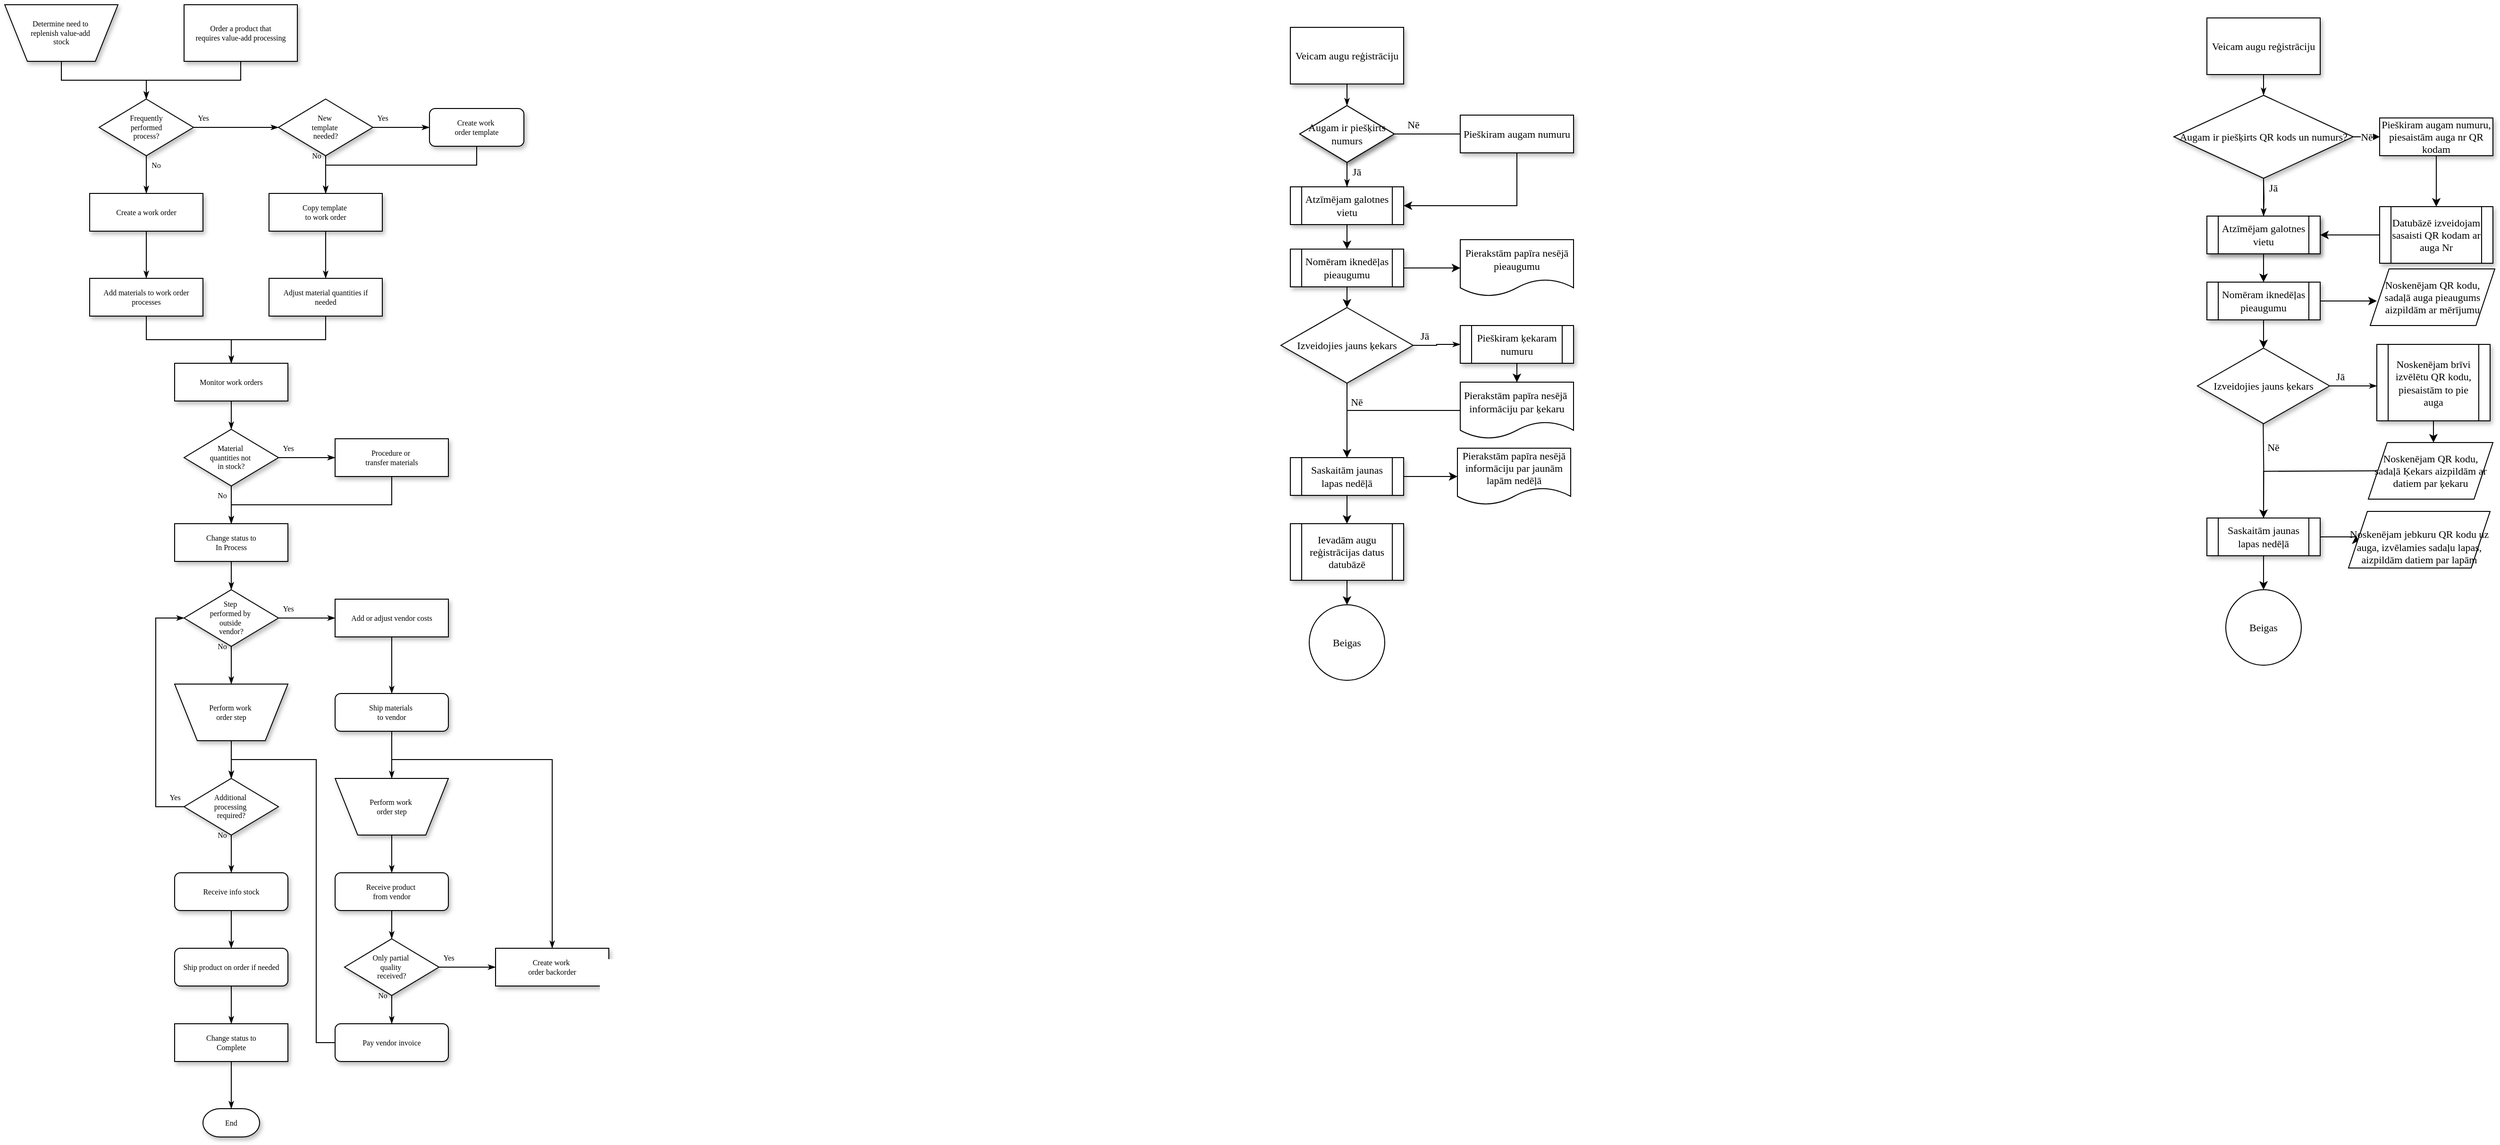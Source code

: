 <mxfile version="18.1.2" type="github">
  <diagram name="Page-1" id="edf60f1a-56cd-e834-aa8a-f176f3a09ee4">
    <mxGraphModel dx="1422" dy="774" grid="0" gridSize="10" guides="1" tooltips="1" connect="1" arrows="1" fold="1" page="1" pageScale="1" pageWidth="1100" pageHeight="850" background="none" math="0" shadow="0">
      <root>
        <mxCell id="0" />
        <mxCell id="1" parent="0" />
        <mxCell id="60e70716793133e9-31" style="edgeStyle=orthogonalEdgeStyle;rounded=0;html=1;labelBackgroundColor=none;startSize=5;endArrow=classicThin;endFill=1;endSize=5;jettySize=auto;orthogonalLoop=1;strokeWidth=1;fontFamily=Verdana;fontSize=8" parent="1" source="60e70716793133e9-2" target="60e70716793133e9-5" edge="1">
          <mxGeometry relative="1" as="geometry" />
        </mxCell>
        <mxCell id="60e70716793133e9-2" value="Determine need to&amp;nbsp;&lt;div&gt;replenish value-add&amp;nbsp;&lt;/div&gt;&lt;div&gt;stock&lt;/div&gt;" style="shape=trapezoid;whiteSpace=wrap;html=1;rounded=0;shadow=1;labelBackgroundColor=none;strokeWidth=1;fontFamily=Verdana;fontSize=8;align=center;flipV=1;" parent="1" vertex="1">
          <mxGeometry x="100" y="120" width="120" height="60" as="geometry" />
        </mxCell>
        <mxCell id="60e70716793133e9-32" style="edgeStyle=orthogonalEdgeStyle;rounded=0;html=1;labelBackgroundColor=none;startSize=5;endArrow=classicThin;endFill=1;endSize=5;jettySize=auto;orthogonalLoop=1;strokeWidth=1;fontFamily=Verdana;fontSize=8" parent="1" source="60e70716793133e9-4" target="60e70716793133e9-5" edge="1">
          <mxGeometry relative="1" as="geometry" />
        </mxCell>
        <mxCell id="60e70716793133e9-4" value="Order a product that&lt;div&gt;requires value-add processing&lt;/div&gt;" style="rounded=0;whiteSpace=wrap;html=1;shadow=1;labelBackgroundColor=none;strokeWidth=1;fontFamily=Verdana;fontSize=8;align=center;" parent="1" vertex="1">
          <mxGeometry x="290" y="120" width="120" height="60" as="geometry" />
        </mxCell>
        <mxCell id="60e70716793133e9-33" value="Yes" style="edgeStyle=orthogonalEdgeStyle;rounded=0;html=1;labelBackgroundColor=none;startSize=5;endArrow=classicThin;endFill=1;endSize=5;jettySize=auto;orthogonalLoop=1;strokeWidth=1;fontFamily=Verdana;fontSize=8" parent="1" source="60e70716793133e9-5" target="60e70716793133e9-7" edge="1">
          <mxGeometry x="-0.778" y="10" relative="1" as="geometry">
            <mxPoint as="offset" />
          </mxGeometry>
        </mxCell>
        <mxCell id="60e70716793133e9-37" value="No" style="edgeStyle=orthogonalEdgeStyle;rounded=0;html=1;labelBackgroundColor=none;startSize=5;endArrow=classicThin;endFill=1;endSize=5;jettySize=auto;orthogonalLoop=1;strokeWidth=1;fontFamily=Verdana;fontSize=8" parent="1" source="60e70716793133e9-5" target="60e70716793133e9-9" edge="1">
          <mxGeometry x="-0.5" y="10" relative="1" as="geometry">
            <mxPoint as="offset" />
          </mxGeometry>
        </mxCell>
        <mxCell id="60e70716793133e9-5" value="Frequently&lt;div&gt;performed&lt;/div&gt;&lt;div&gt;process?&lt;/div&gt;" style="rhombus;whiteSpace=wrap;html=1;rounded=0;shadow=1;labelBackgroundColor=none;strokeWidth=1;fontFamily=Verdana;fontSize=8;align=center;" parent="1" vertex="1">
          <mxGeometry x="200" y="220" width="100" height="60" as="geometry" />
        </mxCell>
        <mxCell id="60e70716793133e9-34" value="Yes" style="edgeStyle=orthogonalEdgeStyle;rounded=0;html=1;labelBackgroundColor=none;startSize=5;endArrow=classicThin;endFill=1;endSize=5;jettySize=auto;orthogonalLoop=1;strokeWidth=1;fontFamily=Verdana;fontSize=8" parent="1" source="60e70716793133e9-7" target="60e70716793133e9-8" edge="1">
          <mxGeometry x="-0.667" y="10" relative="1" as="geometry">
            <mxPoint as="offset" />
          </mxGeometry>
        </mxCell>
        <mxCell id="60e70716793133e9-35" value="No" style="edgeStyle=orthogonalEdgeStyle;rounded=0;html=1;labelBackgroundColor=none;startSize=5;endArrow=classicThin;endFill=1;endSize=5;jettySize=auto;orthogonalLoop=1;strokeWidth=1;fontFamily=Verdana;fontSize=8" parent="1" source="60e70716793133e9-7" target="60e70716793133e9-10" edge="1">
          <mxGeometry x="-1" y="-10" relative="1" as="geometry">
            <mxPoint x="440" y="300" as="targetPoint" />
            <Array as="points" />
            <mxPoint as="offset" />
          </mxGeometry>
        </mxCell>
        <mxCell id="60e70716793133e9-7" value="New&amp;nbsp;&lt;div&gt;template&amp;nbsp;&lt;/div&gt;&lt;div&gt;needed?&lt;/div&gt;" style="rhombus;whiteSpace=wrap;html=1;rounded=0;shadow=1;labelBackgroundColor=none;strokeWidth=1;fontFamily=Verdana;fontSize=8;align=center;" parent="1" vertex="1">
          <mxGeometry x="390" y="220" width="100" height="60" as="geometry" />
        </mxCell>
        <mxCell id="60e70716793133e9-36" style="edgeStyle=orthogonalEdgeStyle;rounded=0;html=1;labelBackgroundColor=none;startSize=5;endArrow=classicThin;endFill=1;endSize=5;jettySize=auto;orthogonalLoop=1;strokeWidth=1;fontFamily=Verdana;fontSize=8" parent="1" source="60e70716793133e9-8" target="60e70716793133e9-10" edge="1">
          <mxGeometry relative="1" as="geometry">
            <Array as="points">
              <mxPoint x="600" y="290" />
              <mxPoint x="440" y="290" />
            </Array>
          </mxGeometry>
        </mxCell>
        <mxCell id="60e70716793133e9-8" value="Create work&amp;nbsp;&lt;div&gt;order template&lt;/div&gt;" style="rounded=1;whiteSpace=wrap;html=1;shadow=1;labelBackgroundColor=none;strokeWidth=1;fontFamily=Verdana;fontSize=8;align=center;" parent="1" vertex="1">
          <mxGeometry x="550" y="230" width="100" height="40" as="geometry" />
        </mxCell>
        <mxCell id="60e70716793133e9-38" style="edgeStyle=orthogonalEdgeStyle;rounded=0;html=1;labelBackgroundColor=none;startSize=5;endArrow=classicThin;endFill=1;endSize=5;jettySize=auto;orthogonalLoop=1;strokeWidth=1;fontFamily=Verdana;fontSize=8" parent="1" source="60e70716793133e9-9" target="60e70716793133e9-11" edge="1">
          <mxGeometry relative="1" as="geometry" />
        </mxCell>
        <mxCell id="60e70716793133e9-9" value="Create a work order" style="whiteSpace=wrap;html=1;rounded=0;shadow=1;labelBackgroundColor=none;strokeWidth=1;fontFamily=Verdana;fontSize=8;align=center;" parent="1" vertex="1">
          <mxGeometry x="190" y="320" width="120" height="40" as="geometry" />
        </mxCell>
        <mxCell id="60e70716793133e9-39" style="edgeStyle=orthogonalEdgeStyle;rounded=0;html=1;labelBackgroundColor=none;startSize=5;endArrow=classicThin;endFill=1;endSize=5;jettySize=auto;orthogonalLoop=1;strokeWidth=1;fontFamily=Verdana;fontSize=8" parent="1" source="60e70716793133e9-10" target="60e70716793133e9-12" edge="1">
          <mxGeometry relative="1" as="geometry" />
        </mxCell>
        <mxCell id="60e70716793133e9-10" value="Copy template&amp;nbsp;&lt;div&gt;to work order&lt;/div&gt;" style="whiteSpace=wrap;html=1;rounded=0;shadow=1;labelBackgroundColor=none;strokeWidth=1;fontFamily=Verdana;fontSize=8;align=center;" parent="1" vertex="1">
          <mxGeometry x="380" y="320" width="120" height="40" as="geometry" />
        </mxCell>
        <mxCell id="60e70716793133e9-41" style="edgeStyle=orthogonalEdgeStyle;rounded=0;html=1;labelBackgroundColor=none;startSize=5;endArrow=classicThin;endFill=1;endSize=5;jettySize=auto;orthogonalLoop=1;strokeWidth=1;fontFamily=Verdana;fontSize=8" parent="1" source="60e70716793133e9-11" target="60e70716793133e9-13" edge="1">
          <mxGeometry relative="1" as="geometry" />
        </mxCell>
        <mxCell id="60e70716793133e9-11" value="Add materials to work order processes" style="whiteSpace=wrap;html=1;rounded=0;shadow=1;labelBackgroundColor=none;strokeWidth=1;fontFamily=Verdana;fontSize=8;align=center;spacing=6;" parent="1" vertex="1">
          <mxGeometry x="190" y="410" width="120" height="40" as="geometry" />
        </mxCell>
        <mxCell id="60e70716793133e9-40" style="edgeStyle=orthogonalEdgeStyle;rounded=0;html=1;labelBackgroundColor=none;startSize=5;endArrow=classicThin;endFill=1;endSize=5;jettySize=auto;orthogonalLoop=1;strokeWidth=1;fontFamily=Verdana;fontSize=8" parent="1" source="60e70716793133e9-12" target="60e70716793133e9-13" edge="1">
          <mxGeometry relative="1" as="geometry" />
        </mxCell>
        <mxCell id="60e70716793133e9-12" value="Adjust material quantities if needed" style="whiteSpace=wrap;html=1;rounded=0;shadow=1;labelBackgroundColor=none;strokeWidth=1;fontFamily=Verdana;fontSize=8;align=center;spacing=6;" parent="1" vertex="1">
          <mxGeometry x="380" y="410" width="120" height="40" as="geometry" />
        </mxCell>
        <mxCell id="60e70716793133e9-42" style="edgeStyle=orthogonalEdgeStyle;rounded=0;html=1;labelBackgroundColor=none;startSize=5;endArrow=classicThin;endFill=1;endSize=5;jettySize=auto;orthogonalLoop=1;strokeWidth=1;fontFamily=Verdana;fontSize=8" parent="1" source="60e70716793133e9-13" target="60e70716793133e9-14" edge="1">
          <mxGeometry relative="1" as="geometry" />
        </mxCell>
        <mxCell id="60e70716793133e9-13" value="Monitor work orders" style="whiteSpace=wrap;html=1;rounded=0;shadow=1;labelBackgroundColor=none;strokeWidth=1;fontFamily=Verdana;fontSize=8;align=center;" parent="1" vertex="1">
          <mxGeometry x="280" y="500" width="120" height="40" as="geometry" />
        </mxCell>
        <mxCell id="60e70716793133e9-43" value="Yes" style="edgeStyle=orthogonalEdgeStyle;rounded=0;html=1;labelBackgroundColor=none;startSize=5;endArrow=classicThin;endFill=1;endSize=5;jettySize=auto;orthogonalLoop=1;strokeWidth=1;fontFamily=Verdana;fontSize=8" parent="1" source="60e70716793133e9-14" target="60e70716793133e9-15" edge="1">
          <mxGeometry x="-0.667" y="10" relative="1" as="geometry">
            <mxPoint as="offset" />
          </mxGeometry>
        </mxCell>
        <mxCell id="60e70716793133e9-44" value="No" style="edgeStyle=orthogonalEdgeStyle;rounded=0;html=1;labelBackgroundColor=none;startSize=5;endArrow=classicThin;endFill=1;endSize=5;jettySize=auto;orthogonalLoop=1;strokeWidth=1;fontFamily=Verdana;fontSize=8" parent="1" source="60e70716793133e9-14" target="60e70716793133e9-16" edge="1">
          <mxGeometry x="-0.5" y="-10" relative="1" as="geometry">
            <mxPoint as="offset" />
          </mxGeometry>
        </mxCell>
        <mxCell id="60e70716793133e9-14" value="Material&amp;nbsp;&lt;div&gt;quantities not&amp;nbsp;&lt;/div&gt;&lt;div&gt;in stock?&lt;/div&gt;" style="rhombus;whiteSpace=wrap;html=1;rounded=0;shadow=1;labelBackgroundColor=none;strokeWidth=1;fontFamily=Verdana;fontSize=8;align=center;" parent="1" vertex="1">
          <mxGeometry x="290" y="570" width="100" height="60" as="geometry" />
        </mxCell>
        <mxCell id="60e70716793133e9-45" style="edgeStyle=orthogonalEdgeStyle;rounded=0;html=1;labelBackgroundColor=none;startSize=5;endArrow=classicThin;endFill=1;endSize=5;jettySize=auto;orthogonalLoop=1;strokeWidth=1;fontFamily=Verdana;fontSize=8" parent="1" source="60e70716793133e9-15" target="60e70716793133e9-16" edge="1">
          <mxGeometry relative="1" as="geometry">
            <Array as="points">
              <mxPoint x="510" y="650" />
              <mxPoint x="340" y="650" />
            </Array>
          </mxGeometry>
        </mxCell>
        <mxCell id="60e70716793133e9-15" value="Procedure or&amp;nbsp;&lt;div&gt;transfer materials&lt;/div&gt;" style="whiteSpace=wrap;html=1;rounded=0;shadow=1;labelBackgroundColor=none;strokeWidth=1;fontFamily=Verdana;fontSize=8;align=center;" parent="1" vertex="1">
          <mxGeometry x="450" y="580" width="120" height="40" as="geometry" />
        </mxCell>
        <mxCell id="60e70716793133e9-46" style="edgeStyle=orthogonalEdgeStyle;rounded=0;html=1;labelBackgroundColor=none;startSize=5;endArrow=classicThin;endFill=1;endSize=5;jettySize=auto;orthogonalLoop=1;strokeWidth=1;fontFamily=Verdana;fontSize=8" parent="1" source="60e70716793133e9-16" target="60e70716793133e9-17" edge="1">
          <mxGeometry relative="1" as="geometry" />
        </mxCell>
        <mxCell id="60e70716793133e9-16" value="Change status to&lt;div&gt;In Process&lt;/div&gt;" style="whiteSpace=wrap;html=1;rounded=0;shadow=1;labelBackgroundColor=none;strokeWidth=1;fontFamily=Verdana;fontSize=8;align=center;" parent="1" vertex="1">
          <mxGeometry x="280" y="670" width="120" height="40" as="geometry" />
        </mxCell>
        <mxCell id="60e70716793133e9-47" value="Yes" style="edgeStyle=orthogonalEdgeStyle;rounded=0;html=1;labelBackgroundColor=none;startSize=5;endArrow=classicThin;endFill=1;endSize=5;jettySize=auto;orthogonalLoop=1;strokeWidth=1;fontFamily=Verdana;fontSize=8" parent="1" source="60e70716793133e9-17" target="60e70716793133e9-18" edge="1">
          <mxGeometry x="-0.667" y="10" relative="1" as="geometry">
            <mxPoint as="offset" />
          </mxGeometry>
        </mxCell>
        <mxCell id="60e70716793133e9-50" value="No" style="edgeStyle=orthogonalEdgeStyle;rounded=0;html=1;labelBackgroundColor=none;startSize=5;endArrow=classicThin;endFill=1;endSize=5;jettySize=auto;orthogonalLoop=1;strokeWidth=1;fontFamily=Verdana;fontSize=8" parent="1" source="60e70716793133e9-17" target="60e70716793133e9-19" edge="1">
          <mxGeometry x="-1" y="-10" relative="1" as="geometry">
            <mxPoint as="offset" />
          </mxGeometry>
        </mxCell>
        <mxCell id="60e70716793133e9-17" value="Step&amp;nbsp;&lt;div&gt;performed by&amp;nbsp;&lt;/div&gt;&lt;div&gt;outside&amp;nbsp;&lt;/div&gt;&lt;div&gt;vendor?&lt;/div&gt;" style="rhombus;whiteSpace=wrap;html=1;rounded=0;shadow=1;labelBackgroundColor=none;strokeWidth=1;fontFamily=Verdana;fontSize=8;align=center;" parent="1" vertex="1">
          <mxGeometry x="290" y="740" width="100" height="60" as="geometry" />
        </mxCell>
        <mxCell id="60e70716793133e9-48" style="edgeStyle=orthogonalEdgeStyle;rounded=0;html=1;labelBackgroundColor=none;startSize=5;endArrow=classicThin;endFill=1;endSize=5;jettySize=auto;orthogonalLoop=1;strokeWidth=1;fontFamily=Verdana;fontSize=8" parent="1" source="60e70716793133e9-18" target="60e70716793133e9-20" edge="1">
          <mxGeometry relative="1" as="geometry" />
        </mxCell>
        <mxCell id="60e70716793133e9-18" value="Add or adjust vendor costs" style="whiteSpace=wrap;html=1;rounded=0;shadow=1;labelBackgroundColor=none;strokeWidth=1;fontFamily=Verdana;fontSize=8;align=center;" parent="1" vertex="1">
          <mxGeometry x="450" y="750" width="120" height="40" as="geometry" />
        </mxCell>
        <mxCell id="60e70716793133e9-52" style="edgeStyle=orthogonalEdgeStyle;rounded=0;html=1;labelBackgroundColor=none;startSize=5;endArrow=classicThin;endFill=1;endSize=5;jettySize=auto;orthogonalLoop=1;strokeWidth=1;fontFamily=Verdana;fontSize=8" parent="1" source="60e70716793133e9-19" target="60e70716793133e9-21" edge="1">
          <mxGeometry relative="1" as="geometry" />
        </mxCell>
        <mxCell id="60e70716793133e9-19" value="Perform work&amp;nbsp;&lt;div&gt;order step&lt;/div&gt;" style="shape=trapezoid;whiteSpace=wrap;html=1;rounded=0;shadow=1;labelBackgroundColor=none;strokeWidth=1;fontFamily=Verdana;fontSize=8;align=center;flipV=1;" parent="1" vertex="1">
          <mxGeometry x="280" y="840" width="120" height="60" as="geometry" />
        </mxCell>
        <mxCell id="60e70716793133e9-49" style="edgeStyle=orthogonalEdgeStyle;rounded=0;html=1;labelBackgroundColor=none;startSize=5;endArrow=classicThin;endFill=1;endSize=5;jettySize=auto;orthogonalLoop=1;strokeWidth=1;fontFamily=Verdana;fontSize=8" parent="1" source="60e70716793133e9-20" target="60e70716793133e9-22" edge="1">
          <mxGeometry relative="1" as="geometry" />
        </mxCell>
        <mxCell id="60e70716793133e9-53" style="edgeStyle=orthogonalEdgeStyle;rounded=0;html=1;labelBackgroundColor=none;startSize=5;endArrow=classicThin;endFill=1;endSize=5;jettySize=auto;orthogonalLoop=1;strokeWidth=1;fontFamily=Verdana;fontSize=8" parent="1" source="60e70716793133e9-20" target="60e70716793133e9-27" edge="1">
          <mxGeometry relative="1" as="geometry">
            <Array as="points">
              <mxPoint x="510" y="920" />
              <mxPoint x="680" y="920" />
            </Array>
          </mxGeometry>
        </mxCell>
        <mxCell id="60e70716793133e9-20" value="Ship materials&amp;nbsp;&lt;div&gt;to vendor&lt;/div&gt;" style="rounded=1;whiteSpace=wrap;html=1;shadow=1;labelBackgroundColor=none;strokeWidth=1;fontFamily=Verdana;fontSize=8;align=center;" parent="1" vertex="1">
          <mxGeometry x="450" y="850" width="120" height="40" as="geometry" />
        </mxCell>
        <mxCell id="60e70716793133e9-51" value="Yes" style="edgeStyle=orthogonalEdgeStyle;rounded=0;html=1;labelBackgroundColor=none;startSize=5;endArrow=classicThin;endFill=1;endSize=5;jettySize=auto;orthogonalLoop=1;strokeWidth=1;fontFamily=Verdana;fontSize=8" parent="1" source="60e70716793133e9-21" target="60e70716793133e9-17" edge="1">
          <mxGeometry x="-0.692" y="-20" relative="1" as="geometry">
            <Array as="points">
              <mxPoint x="260" y="970.0" />
              <mxPoint x="260" y="770" />
            </Array>
            <mxPoint as="offset" />
          </mxGeometry>
        </mxCell>
        <mxCell id="60e70716793133e9-54" value="No" style="edgeStyle=orthogonalEdgeStyle;rounded=0;html=1;labelBackgroundColor=none;startSize=5;endArrow=classicThin;endFill=1;endSize=5;jettySize=auto;orthogonalLoop=1;strokeWidth=1;fontFamily=Verdana;fontSize=8" parent="1" source="60e70716793133e9-21" target="60e70716793133e9-23" edge="1">
          <mxGeometry x="-1" y="-10" relative="1" as="geometry">
            <mxPoint as="offset" />
          </mxGeometry>
        </mxCell>
        <mxCell id="60e70716793133e9-21" value="Additional&amp;nbsp;&lt;div&gt;processing&amp;nbsp;&lt;/div&gt;&lt;div&gt;required?&lt;/div&gt;" style="rhombus;whiteSpace=wrap;html=1;rounded=0;shadow=1;labelBackgroundColor=none;strokeWidth=1;fontFamily=Verdana;fontSize=8;align=center;" parent="1" vertex="1">
          <mxGeometry x="290" y="940" width="100" height="60" as="geometry" />
        </mxCell>
        <mxCell id="60e70716793133e9-58" style="edgeStyle=orthogonalEdgeStyle;rounded=0;html=1;labelBackgroundColor=none;startSize=5;endArrow=classicThin;endFill=1;endSize=5;jettySize=auto;orthogonalLoop=1;strokeWidth=1;fontFamily=Verdana;fontSize=8" parent="1" source="60e70716793133e9-22" target="60e70716793133e9-24" edge="1">
          <mxGeometry relative="1" as="geometry" />
        </mxCell>
        <mxCell id="60e70716793133e9-22" value="Perform work&amp;nbsp;&lt;div&gt;order step&lt;/div&gt;" style="shape=trapezoid;whiteSpace=wrap;html=1;rounded=0;shadow=1;labelBackgroundColor=none;strokeWidth=1;fontFamily=Verdana;fontSize=8;align=center;flipV=1;" parent="1" vertex="1">
          <mxGeometry x="450" y="940" width="120" height="60" as="geometry" />
        </mxCell>
        <mxCell id="60e70716793133e9-55" style="edgeStyle=orthogonalEdgeStyle;rounded=0;html=1;labelBackgroundColor=none;startSize=5;endArrow=classicThin;endFill=1;endSize=5;jettySize=auto;orthogonalLoop=1;strokeWidth=1;fontFamily=Verdana;fontSize=8" parent="1" source="60e70716793133e9-23" target="60e70716793133e9-25" edge="1">
          <mxGeometry relative="1" as="geometry" />
        </mxCell>
        <mxCell id="60e70716793133e9-23" value="Receive info stock" style="rounded=1;whiteSpace=wrap;html=1;shadow=1;labelBackgroundColor=none;strokeWidth=1;fontFamily=Verdana;fontSize=8;align=center;" parent="1" vertex="1">
          <mxGeometry x="280" y="1040" width="120" height="40" as="geometry" />
        </mxCell>
        <mxCell id="60e70716793133e9-59" style="edgeStyle=orthogonalEdgeStyle;rounded=0;html=1;labelBackgroundColor=none;startSize=5;endArrow=classicThin;endFill=1;endSize=5;jettySize=auto;orthogonalLoop=1;strokeWidth=1;fontFamily=Verdana;fontSize=8" parent="1" source="60e70716793133e9-24" target="60e70716793133e9-26" edge="1">
          <mxGeometry relative="1" as="geometry" />
        </mxCell>
        <mxCell id="60e70716793133e9-24" value="Receive product&amp;nbsp;&lt;div&gt;from vendor&lt;/div&gt;" style="rounded=1;whiteSpace=wrap;html=1;shadow=1;labelBackgroundColor=none;strokeWidth=1;fontFamily=Verdana;fontSize=8;align=center;" parent="1" vertex="1">
          <mxGeometry x="450" y="1040" width="120" height="40" as="geometry" />
        </mxCell>
        <mxCell id="60e70716793133e9-56" style="edgeStyle=orthogonalEdgeStyle;rounded=0;html=1;labelBackgroundColor=none;startSize=5;endArrow=classicThin;endFill=1;endSize=5;jettySize=auto;orthogonalLoop=1;strokeWidth=1;fontFamily=Verdana;fontSize=8" parent="1" source="60e70716793133e9-25" target="60e70716793133e9-28" edge="1">
          <mxGeometry relative="1" as="geometry" />
        </mxCell>
        <mxCell id="60e70716793133e9-25" value="Ship product on order if needed" style="rounded=1;whiteSpace=wrap;html=1;shadow=1;labelBackgroundColor=none;strokeWidth=1;fontFamily=Verdana;fontSize=8;align=center;" parent="1" vertex="1">
          <mxGeometry x="280" y="1120" width="120" height="40" as="geometry" />
        </mxCell>
        <mxCell id="60e70716793133e9-60" value="No" style="edgeStyle=orthogonalEdgeStyle;rounded=0;html=1;labelBackgroundColor=none;startSize=5;endArrow=classicThin;endFill=1;endSize=5;jettySize=auto;orthogonalLoop=1;strokeWidth=1;fontFamily=Verdana;fontSize=8" parent="1" source="60e70716793133e9-26" target="60e70716793133e9-29" edge="1">
          <mxGeometry x="0.2" y="14" relative="1" as="geometry">
            <mxPoint x="-24" y="-10" as="offset" />
          </mxGeometry>
        </mxCell>
        <mxCell id="60e70716793133e9-61" value="Yes" style="edgeStyle=orthogonalEdgeStyle;rounded=0;html=1;labelBackgroundColor=none;startSize=5;endArrow=classicThin;endFill=1;endSize=5;jettySize=auto;orthogonalLoop=1;strokeWidth=1;fontFamily=Verdana;fontSize=8" parent="1" source="60e70716793133e9-26" target="60e70716793133e9-27" edge="1">
          <mxGeometry x="-0.667" y="10" relative="1" as="geometry">
            <mxPoint as="offset" />
          </mxGeometry>
        </mxCell>
        <mxCell id="60e70716793133e9-26" value="Only partial&amp;nbsp;&lt;div&gt;quality&amp;nbsp;&lt;/div&gt;&lt;div&gt;received?&lt;/div&gt;" style="rhombus;whiteSpace=wrap;html=1;rounded=0;shadow=1;labelBackgroundColor=none;strokeWidth=1;fontFamily=Verdana;fontSize=8;align=center;" parent="1" vertex="1">
          <mxGeometry x="460" y="1110" width="100" height="60" as="geometry" />
        </mxCell>
        <mxCell id="60e70716793133e9-27" value="Create work&amp;nbsp;&lt;div&gt;order backorder&lt;/div&gt;" style="whiteSpace=wrap;html=1;rounded=0;shadow=1;labelBackgroundColor=none;strokeWidth=1;fontFamily=Verdana;fontSize=8;align=center;" parent="1" vertex="1">
          <mxGeometry x="620" y="1120" width="120" height="40" as="geometry" />
        </mxCell>
        <mxCell id="60e70716793133e9-57" style="edgeStyle=orthogonalEdgeStyle;rounded=0;html=1;labelBackgroundColor=none;startSize=5;endArrow=classicThin;endFill=1;endSize=5;jettySize=auto;orthogonalLoop=1;strokeWidth=1;fontFamily=Verdana;fontSize=8" parent="1" source="60e70716793133e9-28" target="60e70716793133e9-30" edge="1">
          <mxGeometry relative="1" as="geometry" />
        </mxCell>
        <mxCell id="60e70716793133e9-28" value="Change status to&lt;div&gt;Complete&lt;/div&gt;" style="whiteSpace=wrap;html=1;rounded=0;shadow=1;labelBackgroundColor=none;strokeWidth=1;fontFamily=Verdana;fontSize=8;align=center;" parent="1" vertex="1">
          <mxGeometry x="280" y="1200" width="120" height="40" as="geometry" />
        </mxCell>
        <mxCell id="60e70716793133e9-62" style="edgeStyle=orthogonalEdgeStyle;rounded=0;html=1;labelBackgroundColor=none;startSize=5;endArrow=classicThin;endFill=1;endSize=5;jettySize=auto;orthogonalLoop=1;strokeWidth=1;fontFamily=Verdana;fontSize=8" parent="1" source="60e70716793133e9-29" target="60e70716793133e9-21" edge="1">
          <mxGeometry relative="1" as="geometry">
            <Array as="points">
              <mxPoint x="430" y="1220" />
              <mxPoint x="430" y="920" />
              <mxPoint x="340" y="920" />
            </Array>
          </mxGeometry>
        </mxCell>
        <mxCell id="60e70716793133e9-29" value="Pay vendor invoice" style="rounded=1;whiteSpace=wrap;html=1;shadow=1;labelBackgroundColor=none;strokeWidth=1;fontFamily=Verdana;fontSize=8;align=center;" parent="1" vertex="1">
          <mxGeometry x="450" y="1200" width="120" height="40" as="geometry" />
        </mxCell>
        <mxCell id="60e70716793133e9-30" value="End" style="strokeWidth=1;html=1;shape=mxgraph.flowchart.terminator;whiteSpace=wrap;rounded=0;shadow=1;labelBackgroundColor=none;fontFamily=Verdana;fontSize=8;align=center;" parent="1" vertex="1">
          <mxGeometry x="310" y="1290" width="60" height="30" as="geometry" />
        </mxCell>
        <mxCell id="CNigAQ3NZ5j290TzRcqJ-5" value="Nē" style="edgeStyle=orthogonalEdgeStyle;rounded=0;html=1;labelBackgroundColor=none;startSize=5;endArrow=classicThin;endFill=1;endSize=5;jettySize=auto;orthogonalLoop=1;strokeWidth=1;fontFamily=Times New Roman;fontSize=11;align=center;horizontal=1;verticalAlign=middle;" edge="1" parent="1" source="CNigAQ3NZ5j290TzRcqJ-7">
          <mxGeometry x="-0.556" y="10" relative="1" as="geometry">
            <mxPoint as="offset" />
            <mxPoint x="1662.0" y="257" as="targetPoint" />
          </mxGeometry>
        </mxCell>
        <mxCell id="CNigAQ3NZ5j290TzRcqJ-6" value="Jā" style="edgeStyle=orthogonalEdgeStyle;rounded=0;html=1;labelBackgroundColor=none;startSize=5;endArrow=classicThin;endFill=1;endSize=5;jettySize=auto;orthogonalLoop=1;strokeWidth=1;fontFamily=Times New Roman;fontSize=11;align=center;horizontal=1;verticalAlign=middle;" edge="1" parent="1" source="CNigAQ3NZ5j290TzRcqJ-7">
          <mxGeometry x="-0.5" y="10" relative="1" as="geometry">
            <mxPoint as="offset" />
            <mxPoint x="1522" y="327" as="targetPoint" />
          </mxGeometry>
        </mxCell>
        <mxCell id="CNigAQ3NZ5j290TzRcqJ-7" value="Frequently&lt;div style=&quot;font-size: 11px;&quot;&gt;performed&lt;/div&gt;&lt;div style=&quot;font-size: 11px;&quot;&gt;process?&lt;/div&gt;" style="rhombus;whiteSpace=wrap;html=1;rounded=0;shadow=1;labelBackgroundColor=none;strokeWidth=1;fontFamily=Times New Roman;fontSize=11;align=center;horizontal=1;verticalAlign=middle;" vertex="1" parent="1">
          <mxGeometry x="1472" y="227" width="100" height="60" as="geometry" />
        </mxCell>
        <mxCell id="CNigAQ3NZ5j290TzRcqJ-11" style="edgeStyle=orthogonalEdgeStyle;rounded=0;html=1;labelBackgroundColor=none;startSize=5;endArrow=classicThin;endFill=1;endSize=5;jettySize=auto;orthogonalLoop=1;strokeWidth=1;fontFamily=Times New Roman;fontSize=11;align=center;horizontal=1;verticalAlign=middle;" edge="1" parent="1" source="CNigAQ3NZ5j290TzRcqJ-12" target="CNigAQ3NZ5j290TzRcqJ-15">
          <mxGeometry relative="1" as="geometry" />
        </mxCell>
        <mxCell id="CNigAQ3NZ5j290TzRcqJ-12" value="Veicam augu reģistrāciju" style="rounded=0;whiteSpace=wrap;html=1;shadow=1;labelBackgroundColor=none;strokeWidth=1;fontFamily=Times New Roman;fontSize=11;align=center;horizontal=1;verticalAlign=middle;" vertex="1" parent="1">
          <mxGeometry x="1462" y="144" width="120" height="60" as="geometry" />
        </mxCell>
        <mxCell id="CNigAQ3NZ5j290TzRcqJ-13" value="" style="edgeStyle=orthogonalEdgeStyle;rounded=0;html=1;labelBackgroundColor=none;startSize=5;endArrow=classicThin;endFill=1;endSize=5;jettySize=auto;orthogonalLoop=1;strokeWidth=1;fontFamily=Times New Roman;fontSize=11;align=center;horizontal=1;verticalAlign=middle;" edge="1" parent="1" source="CNigAQ3NZ5j290TzRcqJ-15">
          <mxGeometry x="-0.778" y="10" relative="1" as="geometry">
            <mxPoint as="offset" />
            <mxPoint x="1662.0" y="257" as="targetPoint" />
          </mxGeometry>
        </mxCell>
        <mxCell id="CNigAQ3NZ5j290TzRcqJ-14" value="" style="edgeStyle=orthogonalEdgeStyle;rounded=0;html=1;labelBackgroundColor=none;startSize=5;endArrow=classicThin;endFill=1;endSize=5;jettySize=auto;orthogonalLoop=1;strokeWidth=1;fontFamily=Times New Roman;fontSize=11;align=center;horizontal=1;verticalAlign=middle;" edge="1" parent="1" source="CNigAQ3NZ5j290TzRcqJ-15" target="CNigAQ3NZ5j290TzRcqJ-16">
          <mxGeometry x="-0.5" y="10" relative="1" as="geometry">
            <mxPoint as="offset" />
          </mxGeometry>
        </mxCell>
        <mxCell id="CNigAQ3NZ5j290TzRcqJ-15" value="Augam ir piešķirts numurs" style="rhombus;whiteSpace=wrap;html=1;rounded=0;shadow=1;labelBackgroundColor=none;strokeWidth=1;fontFamily=Times New Roman;fontSize=11;align=center;horizontal=1;verticalAlign=middle;" vertex="1" parent="1">
          <mxGeometry x="1472" y="227" width="100" height="60" as="geometry" />
        </mxCell>
        <mxCell id="CNigAQ3NZ5j290TzRcqJ-21" value="" style="edgeStyle=orthogonalEdgeStyle;rounded=0;orthogonalLoop=1;jettySize=auto;html=1;fontFamily=Times New Roman;align=center;horizontal=1;verticalAlign=middle;fontSize=11;" edge="1" parent="1" source="CNigAQ3NZ5j290TzRcqJ-16" target="CNigAQ3NZ5j290TzRcqJ-20">
          <mxGeometry relative="1" as="geometry" />
        </mxCell>
        <mxCell id="CNigAQ3NZ5j290TzRcqJ-16" value="Atzīmējam galotnes vietu" style="shape=process;whiteSpace=wrap;html=1;rounded=0;shadow=1;labelBackgroundColor=none;strokeWidth=1;fontFamily=Times New Roman;fontSize=11;align=center;horizontal=1;verticalAlign=middle;" vertex="1" parent="1">
          <mxGeometry x="1462" y="313" width="120" height="40" as="geometry" />
        </mxCell>
        <mxCell id="CNigAQ3NZ5j290TzRcqJ-19" style="edgeStyle=orthogonalEdgeStyle;rounded=0;orthogonalLoop=1;jettySize=auto;html=1;exitX=0.5;exitY=1;exitDx=0;exitDy=0;entryX=1;entryY=0.5;entryDx=0;entryDy=0;fontFamily=Times New Roman;align=center;horizontal=1;verticalAlign=middle;fontSize=11;" edge="1" parent="1" source="CNigAQ3NZ5j290TzRcqJ-17" target="CNigAQ3NZ5j290TzRcqJ-16">
          <mxGeometry relative="1" as="geometry" />
        </mxCell>
        <mxCell id="CNigAQ3NZ5j290TzRcqJ-17" value="Pieškiram augam numuru" style="whiteSpace=wrap;html=1;rounded=0;shadow=1;labelBackgroundColor=none;strokeWidth=1;fontFamily=Times New Roman;fontSize=11;align=center;horizontal=1;verticalAlign=middle;" vertex="1" parent="1">
          <mxGeometry x="1642" y="237" width="120" height="40" as="geometry" />
        </mxCell>
        <mxCell id="CNigAQ3NZ5j290TzRcqJ-25" style="edgeStyle=orthogonalEdgeStyle;rounded=0;orthogonalLoop=1;jettySize=auto;html=1;exitX=1;exitY=0.5;exitDx=0;exitDy=0;entryX=0;entryY=0.5;entryDx=0;entryDy=0;fontFamily=Times New Roman;align=center;horizontal=1;verticalAlign=middle;fontSize=11;" edge="1" parent="1" source="CNigAQ3NZ5j290TzRcqJ-20" target="CNigAQ3NZ5j290TzRcqJ-24">
          <mxGeometry relative="1" as="geometry" />
        </mxCell>
        <mxCell id="CNigAQ3NZ5j290TzRcqJ-27" value="" style="edgeStyle=orthogonalEdgeStyle;rounded=0;orthogonalLoop=1;jettySize=auto;html=1;fontFamily=Times New Roman;fontSize=11;" edge="1" parent="1" source="CNigAQ3NZ5j290TzRcqJ-20" target="CNigAQ3NZ5j290TzRcqJ-26">
          <mxGeometry relative="1" as="geometry" />
        </mxCell>
        <mxCell id="CNigAQ3NZ5j290TzRcqJ-20" value="Nomēram iknedēļas pieaugumu" style="shape=process;whiteSpace=wrap;html=1;fontSize=11;fontFamily=Times New Roman;rounded=0;shadow=1;labelBackgroundColor=none;strokeWidth=1;align=center;horizontal=1;verticalAlign=middle;" vertex="1" parent="1">
          <mxGeometry x="1462" y="379" width="120" height="40" as="geometry" />
        </mxCell>
        <mxCell id="CNigAQ3NZ5j290TzRcqJ-24" value="Pierakstām papīra nesējā pieaugumu" style="shape=document;whiteSpace=wrap;html=1;boundedLbl=1;fontFamily=Times New Roman;align=center;horizontal=1;verticalAlign=middle;fontSize=11;" vertex="1" parent="1">
          <mxGeometry x="1642" y="369" width="120" height="60" as="geometry" />
        </mxCell>
        <mxCell id="CNigAQ3NZ5j290TzRcqJ-26" value="Izveidojies jauns ķekars" style="rhombus;whiteSpace=wrap;html=1;fontSize=11;fontFamily=Times New Roman;rounded=0;shadow=1;labelBackgroundColor=none;strokeWidth=1;" vertex="1" parent="1">
          <mxGeometry x="1452" y="441" width="140" height="80" as="geometry" />
        </mxCell>
        <mxCell id="CNigAQ3NZ5j290TzRcqJ-28" value="Jā" style="edgeStyle=orthogonalEdgeStyle;rounded=0;html=1;labelBackgroundColor=none;startSize=5;endArrow=classicThin;endFill=1;endSize=5;jettySize=auto;orthogonalLoop=1;strokeWidth=1;fontFamily=Times New Roman;fontSize=11;align=center;horizontal=1;verticalAlign=middle;exitX=1;exitY=0.5;exitDx=0;exitDy=0;entryX=0;entryY=0.5;entryDx=0;entryDy=0;" edge="1" parent="1" source="CNigAQ3NZ5j290TzRcqJ-26" target="CNigAQ3NZ5j290TzRcqJ-30">
          <mxGeometry x="-0.556" y="10" relative="1" as="geometry">
            <mxPoint as="offset" />
            <mxPoint x="1644" y="480.66" as="targetPoint" />
            <mxPoint x="1594" y="480.66" as="sourcePoint" />
          </mxGeometry>
        </mxCell>
        <mxCell id="CNigAQ3NZ5j290TzRcqJ-37" value="" style="edgeStyle=orthogonalEdgeStyle;rounded=0;orthogonalLoop=1;jettySize=auto;html=1;fontFamily=Times New Roman;fontSize=11;" edge="1" parent="1" source="CNigAQ3NZ5j290TzRcqJ-30" target="CNigAQ3NZ5j290TzRcqJ-33">
          <mxGeometry relative="1" as="geometry" />
        </mxCell>
        <mxCell id="CNigAQ3NZ5j290TzRcqJ-30" value="Pieškiram ķekaram numuru" style="shape=process;whiteSpace=wrap;html=1;rounded=0;shadow=1;labelBackgroundColor=none;strokeWidth=1;fontFamily=Times New Roman;fontSize=11;align=center;horizontal=1;verticalAlign=middle;" vertex="1" parent="1">
          <mxGeometry x="1642" y="460" width="120" height="40" as="geometry" />
        </mxCell>
        <mxCell id="CNigAQ3NZ5j290TzRcqJ-32" value="Nē" style="edgeStyle=orthogonalEdgeStyle;rounded=0;html=1;labelBackgroundColor=none;startSize=5;endArrow=classicThin;endFill=1;endSize=5;jettySize=auto;orthogonalLoop=1;strokeWidth=1;fontFamily=Times New Roman;fontSize=11;align=center;horizontal=1;verticalAlign=middle;exitX=0.5;exitY=1;exitDx=0;exitDy=0;" edge="1" parent="1" source="CNigAQ3NZ5j290TzRcqJ-26" target="CNigAQ3NZ5j290TzRcqJ-34">
          <mxGeometry x="-0.5" y="10" relative="1" as="geometry">
            <mxPoint as="offset" />
            <mxPoint x="1526" y="531" as="sourcePoint" />
            <mxPoint x="1521.66" y="587" as="targetPoint" />
          </mxGeometry>
        </mxCell>
        <mxCell id="CNigAQ3NZ5j290TzRcqJ-35" style="edgeStyle=orthogonalEdgeStyle;rounded=0;orthogonalLoop=1;jettySize=auto;html=1;entryX=0.5;entryY=0;entryDx=0;entryDy=0;fontFamily=Times New Roman;fontSize=11;" edge="1" parent="1" source="CNigAQ3NZ5j290TzRcqJ-33" target="CNigAQ3NZ5j290TzRcqJ-34">
          <mxGeometry relative="1" as="geometry" />
        </mxCell>
        <mxCell id="CNigAQ3NZ5j290TzRcqJ-33" value="Pierakstām papīra nesējā&amp;nbsp; informāciju par ķekaru" style="shape=document;whiteSpace=wrap;html=1;boundedLbl=1;fontFamily=Times New Roman;align=center;horizontal=1;verticalAlign=middle;fontSize=11;" vertex="1" parent="1">
          <mxGeometry x="1642" y="520" width="120" height="60" as="geometry" />
        </mxCell>
        <mxCell id="CNigAQ3NZ5j290TzRcqJ-41" value="" style="edgeStyle=orthogonalEdgeStyle;rounded=0;orthogonalLoop=1;jettySize=auto;html=1;fontFamily=Times New Roman;fontSize=11;" edge="1" parent="1" source="CNigAQ3NZ5j290TzRcqJ-34" target="CNigAQ3NZ5j290TzRcqJ-40">
          <mxGeometry relative="1" as="geometry" />
        </mxCell>
        <mxCell id="CNigAQ3NZ5j290TzRcqJ-34" value="Saskaitām jaunas lapas nedēļā" style="shape=process;whiteSpace=wrap;html=1;fontSize=11;fontFamily=Times New Roman;rounded=0;shadow=1;labelBackgroundColor=none;strokeWidth=1;align=center;horizontal=1;verticalAlign=middle;" vertex="1" parent="1">
          <mxGeometry x="1462" y="600" width="120" height="40" as="geometry" />
        </mxCell>
        <mxCell id="CNigAQ3NZ5j290TzRcqJ-38" style="edgeStyle=orthogonalEdgeStyle;rounded=0;orthogonalLoop=1;jettySize=auto;html=1;entryX=0;entryY=0.5;entryDx=0;entryDy=0;fontFamily=Times New Roman;align=center;horizontal=1;verticalAlign=middle;fontSize=11;exitX=1;exitY=0.5;exitDx=0;exitDy=0;" edge="1" parent="1" target="CNigAQ3NZ5j290TzRcqJ-39" source="CNigAQ3NZ5j290TzRcqJ-34">
          <mxGeometry relative="1" as="geometry">
            <mxPoint x="1582" y="667" as="sourcePoint" />
          </mxGeometry>
        </mxCell>
        <mxCell id="CNigAQ3NZ5j290TzRcqJ-39" value="Pierakstām papīra nesējā informāciju par jaunām lapām nedēļā" style="shape=document;whiteSpace=wrap;html=1;boundedLbl=1;fontFamily=Times New Roman;align=center;horizontal=1;verticalAlign=middle;fontSize=11;" vertex="1" parent="1">
          <mxGeometry x="1639" y="590" width="120" height="60" as="geometry" />
        </mxCell>
        <mxCell id="CNigAQ3NZ5j290TzRcqJ-81" value="" style="edgeStyle=orthogonalEdgeStyle;rounded=0;orthogonalLoop=1;jettySize=auto;html=1;fontFamily=Times New Roman;fontSize=11;" edge="1" parent="1" source="CNigAQ3NZ5j290TzRcqJ-40" target="CNigAQ3NZ5j290TzRcqJ-80">
          <mxGeometry relative="1" as="geometry" />
        </mxCell>
        <mxCell id="CNigAQ3NZ5j290TzRcqJ-40" value="Ievadām augu reģistrācijas datus datubāzē" style="shape=process;whiteSpace=wrap;html=1;backgroundOutline=1;fontSize=11;fontFamily=Times New Roman;rounded=0;shadow=1;labelBackgroundColor=none;strokeWidth=1;" vertex="1" parent="1">
          <mxGeometry x="1462" y="670" width="120" height="60" as="geometry" />
        </mxCell>
        <mxCell id="CNigAQ3NZ5j290TzRcqJ-43" value="Jā" style="edgeStyle=orthogonalEdgeStyle;rounded=0;html=1;labelBackgroundColor=none;startSize=5;endArrow=classicThin;endFill=1;endSize=5;jettySize=auto;orthogonalLoop=1;strokeWidth=1;fontFamily=Times New Roman;fontSize=11;align=center;horizontal=1;verticalAlign=middle;" edge="1" parent="1" target="CNigAQ3NZ5j290TzRcqJ-45">
          <mxGeometry x="-0.5" y="10" relative="1" as="geometry">
            <mxPoint as="offset" />
            <mxPoint x="2493" y="304" as="sourcePoint" />
          </mxGeometry>
        </mxCell>
        <mxCell id="CNigAQ3NZ5j290TzRcqJ-45" value="Create a work order" style="whiteSpace=wrap;html=1;rounded=0;shadow=1;labelBackgroundColor=none;strokeWidth=1;fontFamily=Times New Roman;fontSize=11;align=center;horizontal=1;verticalAlign=middle;" vertex="1" parent="1">
          <mxGeometry x="2433" y="344" width="120" height="40" as="geometry" />
        </mxCell>
        <mxCell id="CNigAQ3NZ5j290TzRcqJ-46" style="edgeStyle=orthogonalEdgeStyle;rounded=0;html=1;labelBackgroundColor=none;startSize=5;endArrow=classicThin;endFill=1;endSize=5;jettySize=auto;orthogonalLoop=1;strokeWidth=1;fontFamily=Times New Roman;fontSize=11;align=center;horizontal=1;verticalAlign=middle;" edge="1" parent="1" source="CNigAQ3NZ5j290TzRcqJ-47" target="CNigAQ3NZ5j290TzRcqJ-50">
          <mxGeometry relative="1" as="geometry" />
        </mxCell>
        <mxCell id="CNigAQ3NZ5j290TzRcqJ-47" value="Veicam augu reģistrāciju" style="rounded=0;whiteSpace=wrap;html=1;shadow=1;labelBackgroundColor=none;strokeWidth=1;fontFamily=Times New Roman;fontSize=11;align=center;horizontal=1;verticalAlign=middle;" vertex="1" parent="1">
          <mxGeometry x="2433" y="134" width="120" height="60" as="geometry" />
        </mxCell>
        <mxCell id="CNigAQ3NZ5j290TzRcqJ-49" value="" style="edgeStyle=orthogonalEdgeStyle;rounded=0;html=1;labelBackgroundColor=none;startSize=5;endArrow=classicThin;endFill=1;endSize=5;jettySize=auto;orthogonalLoop=1;strokeWidth=1;fontFamily=Times New Roman;fontSize=11;align=center;horizontal=1;verticalAlign=middle;" edge="1" parent="1" source="CNigAQ3NZ5j290TzRcqJ-50" target="CNigAQ3NZ5j290TzRcqJ-52">
          <mxGeometry x="-0.5" y="10" relative="1" as="geometry">
            <mxPoint as="offset" />
          </mxGeometry>
        </mxCell>
        <mxCell id="CNigAQ3NZ5j290TzRcqJ-72" value="Nē" style="edgeStyle=orthogonalEdgeStyle;rounded=0;orthogonalLoop=1;jettySize=auto;html=1;fontFamily=Times New Roman;fontSize=11;" edge="1" parent="1" source="CNigAQ3NZ5j290TzRcqJ-50" target="CNigAQ3NZ5j290TzRcqJ-54">
          <mxGeometry relative="1" as="geometry" />
        </mxCell>
        <mxCell id="CNigAQ3NZ5j290TzRcqJ-50" value="Augam ir piešķirts QR kods un numurs?" style="rhombus;whiteSpace=wrap;html=1;rounded=0;shadow=1;labelBackgroundColor=none;strokeWidth=1;fontFamily=Times New Roman;fontSize=11;align=center;horizontal=1;verticalAlign=middle;" vertex="1" parent="1">
          <mxGeometry x="2398" y="216" width="190" height="88" as="geometry" />
        </mxCell>
        <mxCell id="CNigAQ3NZ5j290TzRcqJ-51" value="" style="edgeStyle=orthogonalEdgeStyle;rounded=0;orthogonalLoop=1;jettySize=auto;html=1;fontFamily=Times New Roman;align=center;horizontal=1;verticalAlign=middle;fontSize=11;" edge="1" parent="1" source="CNigAQ3NZ5j290TzRcqJ-52" target="CNigAQ3NZ5j290TzRcqJ-57">
          <mxGeometry relative="1" as="geometry" />
        </mxCell>
        <mxCell id="CNigAQ3NZ5j290TzRcqJ-52" value="Atzīmējam galotnes vietu" style="shape=process;whiteSpace=wrap;html=1;rounded=0;shadow=1;labelBackgroundColor=none;strokeWidth=1;fontFamily=Times New Roman;fontSize=11;align=center;horizontal=1;verticalAlign=middle;" vertex="1" parent="1">
          <mxGeometry x="2433" y="344" width="120" height="40" as="geometry" />
        </mxCell>
        <mxCell id="CNigAQ3NZ5j290TzRcqJ-74" value="" style="edgeStyle=orthogonalEdgeStyle;rounded=0;orthogonalLoop=1;jettySize=auto;html=1;fontFamily=Times New Roman;fontSize=11;" edge="1" parent="1" source="CNigAQ3NZ5j290TzRcqJ-54" target="CNigAQ3NZ5j290TzRcqJ-73">
          <mxGeometry relative="1" as="geometry" />
        </mxCell>
        <mxCell id="CNigAQ3NZ5j290TzRcqJ-54" value="Pieškiram augam numuru, piesaistām auga nr QR kodam" style="whiteSpace=wrap;html=1;rounded=0;shadow=1;labelBackgroundColor=none;strokeWidth=1;fontFamily=Times New Roman;fontSize=11;align=center;horizontal=1;verticalAlign=middle;" vertex="1" parent="1">
          <mxGeometry x="2616" y="240" width="120" height="40" as="geometry" />
        </mxCell>
        <mxCell id="CNigAQ3NZ5j290TzRcqJ-55" style="edgeStyle=orthogonalEdgeStyle;rounded=0;orthogonalLoop=1;jettySize=auto;html=1;exitX=1;exitY=0.5;exitDx=0;exitDy=0;entryX=0;entryY=0.5;entryDx=0;entryDy=0;fontFamily=Times New Roman;align=center;horizontal=1;verticalAlign=middle;fontSize=11;" edge="1" parent="1" source="CNigAQ3NZ5j290TzRcqJ-57">
          <mxGeometry relative="1" as="geometry">
            <mxPoint x="2613" y="434" as="targetPoint" />
          </mxGeometry>
        </mxCell>
        <mxCell id="CNigAQ3NZ5j290TzRcqJ-56" value="" style="edgeStyle=orthogonalEdgeStyle;rounded=0;orthogonalLoop=1;jettySize=auto;html=1;fontFamily=Times New Roman;fontSize=11;" edge="1" parent="1" source="CNigAQ3NZ5j290TzRcqJ-57" target="CNigAQ3NZ5j290TzRcqJ-59">
          <mxGeometry relative="1" as="geometry" />
        </mxCell>
        <mxCell id="CNigAQ3NZ5j290TzRcqJ-57" value="Nomēram iknedēļas pieaugumu" style="shape=process;whiteSpace=wrap;html=1;fontSize=11;fontFamily=Times New Roman;rounded=0;shadow=1;labelBackgroundColor=none;strokeWidth=1;align=center;horizontal=1;verticalAlign=middle;" vertex="1" parent="1">
          <mxGeometry x="2433" y="414" width="120" height="40" as="geometry" />
        </mxCell>
        <mxCell id="CNigAQ3NZ5j290TzRcqJ-59" value="Izveidojies jauns ķekars" style="rhombus;whiteSpace=wrap;html=1;fontSize=11;fontFamily=Times New Roman;rounded=0;shadow=1;labelBackgroundColor=none;strokeWidth=1;" vertex="1" parent="1">
          <mxGeometry x="2423" y="484" width="140" height="80" as="geometry" />
        </mxCell>
        <mxCell id="CNigAQ3NZ5j290TzRcqJ-60" value="Jā" style="edgeStyle=orthogonalEdgeStyle;rounded=0;html=1;labelBackgroundColor=none;startSize=5;endArrow=classicThin;endFill=1;endSize=5;jettySize=auto;orthogonalLoop=1;strokeWidth=1;fontFamily=Times New Roman;fontSize=11;align=center;horizontal=1;verticalAlign=middle;" edge="1" parent="1">
          <mxGeometry x="-0.556" y="10" relative="1" as="geometry">
            <mxPoint as="offset" />
            <mxPoint x="2613" y="524" as="targetPoint" />
            <mxPoint x="2563" y="524" as="sourcePoint" />
          </mxGeometry>
        </mxCell>
        <mxCell id="CNigAQ3NZ5j290TzRcqJ-61" value="" style="edgeStyle=orthogonalEdgeStyle;rounded=0;orthogonalLoop=1;jettySize=auto;html=1;fontFamily=Times New Roman;fontSize=11;" edge="1" parent="1" source="CNigAQ3NZ5j290TzRcqJ-62">
          <mxGeometry relative="1" as="geometry">
            <mxPoint x="2673.034" y="584" as="targetPoint" />
          </mxGeometry>
        </mxCell>
        <mxCell id="CNigAQ3NZ5j290TzRcqJ-62" value="Noskenējam brīvi izvēlētu QR kodu, piesaistām to pie auga" style="shape=process;whiteSpace=wrap;html=1;rounded=0;shadow=1;labelBackgroundColor=none;strokeWidth=1;fontFamily=Times New Roman;fontSize=11;align=center;horizontal=1;verticalAlign=middle;" vertex="1" parent="1">
          <mxGeometry x="2613" y="480" width="120" height="81" as="geometry" />
        </mxCell>
        <mxCell id="CNigAQ3NZ5j290TzRcqJ-63" value="Nē" style="edgeStyle=orthogonalEdgeStyle;rounded=0;html=1;labelBackgroundColor=none;startSize=5;endArrow=classicThin;endFill=1;endSize=5;jettySize=auto;orthogonalLoop=1;strokeWidth=1;fontFamily=Times New Roman;fontSize=11;align=center;horizontal=1;verticalAlign=middle;" edge="1" parent="1" target="CNigAQ3NZ5j290TzRcqJ-67">
          <mxGeometry x="-0.5" y="10" relative="1" as="geometry">
            <mxPoint as="offset" />
            <mxPoint x="2492.66" y="564" as="sourcePoint" />
            <mxPoint x="2492.66" y="604" as="targetPoint" />
          </mxGeometry>
        </mxCell>
        <mxCell id="CNigAQ3NZ5j290TzRcqJ-64" style="edgeStyle=orthogonalEdgeStyle;rounded=0;orthogonalLoop=1;jettySize=auto;html=1;entryX=0.5;entryY=0;entryDx=0;entryDy=0;fontFamily=Times New Roman;fontSize=11;" edge="1" parent="1" target="CNigAQ3NZ5j290TzRcqJ-67">
          <mxGeometry relative="1" as="geometry">
            <mxPoint x="2613" y="614" as="sourcePoint" />
          </mxGeometry>
        </mxCell>
        <mxCell id="CNigAQ3NZ5j290TzRcqJ-66" value="" style="edgeStyle=orthogonalEdgeStyle;rounded=0;orthogonalLoop=1;jettySize=auto;html=1;fontFamily=Times New Roman;fontSize=11;" edge="1" parent="1" source="CNigAQ3NZ5j290TzRcqJ-67" target="CNigAQ3NZ5j290TzRcqJ-79">
          <mxGeometry relative="1" as="geometry">
            <mxPoint x="2493" y="774" as="targetPoint" />
          </mxGeometry>
        </mxCell>
        <mxCell id="CNigAQ3NZ5j290TzRcqJ-67" value="Saskaitām jaunas lapas nedēļā" style="shape=process;whiteSpace=wrap;html=1;fontSize=11;fontFamily=Times New Roman;rounded=0;shadow=1;labelBackgroundColor=none;strokeWidth=1;align=center;horizontal=1;verticalAlign=middle;" vertex="1" parent="1">
          <mxGeometry x="2433" y="664" width="120" height="40" as="geometry" />
        </mxCell>
        <mxCell id="CNigAQ3NZ5j290TzRcqJ-68" style="edgeStyle=orthogonalEdgeStyle;rounded=0;orthogonalLoop=1;jettySize=auto;html=1;entryX=0.054;entryY=0.426;entryDx=0;entryDy=0;fontFamily=Times New Roman;align=center;horizontal=1;verticalAlign=middle;fontSize=11;entryPerimeter=0;" edge="1" parent="1" target="CNigAQ3NZ5j290TzRcqJ-78">
          <mxGeometry relative="1" as="geometry">
            <mxPoint x="2553" y="684" as="sourcePoint" />
            <mxPoint x="2613" y="684" as="targetPoint" />
          </mxGeometry>
        </mxCell>
        <mxCell id="CNigAQ3NZ5j290TzRcqJ-75" value="" style="edgeStyle=orthogonalEdgeStyle;rounded=0;orthogonalLoop=1;jettySize=auto;html=1;fontFamily=Times New Roman;fontSize=11;" edge="1" parent="1" source="CNigAQ3NZ5j290TzRcqJ-73" target="CNigAQ3NZ5j290TzRcqJ-52">
          <mxGeometry relative="1" as="geometry" />
        </mxCell>
        <mxCell id="CNigAQ3NZ5j290TzRcqJ-73" value="Datubāzē izveidojam sasaisti QR kodam ar auga Nr" style="shape=process;whiteSpace=wrap;html=1;backgroundOutline=1;fontSize=11;fontFamily=Times New Roman;rounded=0;shadow=1;labelBackgroundColor=none;strokeWidth=1;" vertex="1" parent="1">
          <mxGeometry x="2616" y="334" width="120" height="60" as="geometry" />
        </mxCell>
        <mxCell id="CNigAQ3NZ5j290TzRcqJ-76" value="Noskenējam QR kodu, sadaļā auga pieaugums aizpildām ar mērījumu" style="shape=parallelogram;perimeter=parallelogramPerimeter;whiteSpace=wrap;html=1;fixedSize=1;fontFamily=Times New Roman;fontSize=11;" vertex="1" parent="1">
          <mxGeometry x="2606" y="400" width="132" height="60" as="geometry" />
        </mxCell>
        <mxCell id="CNigAQ3NZ5j290TzRcqJ-77" value="Noskenējam QR kodu, sadaļā Ķekars aizpildām ar datiem par ķekaru" style="shape=parallelogram;perimeter=parallelogramPerimeter;whiteSpace=wrap;html=1;fixedSize=1;fontFamily=Times New Roman;fontSize=11;" vertex="1" parent="1">
          <mxGeometry x="2604" y="584" width="132" height="60" as="geometry" />
        </mxCell>
        <mxCell id="CNigAQ3NZ5j290TzRcqJ-78" value="Noskenējam jebkuru QR kodu uz auga, izvēlamies sadaļu lapas, aizpildām datiem par lapām" style="shape=parallelogram;perimeter=parallelogramPerimeter;whiteSpace=wrap;html=1;fixedSize=1;fontFamily=Times New Roman;fontSize=11;align=center;horizontal=1;verticalAlign=bottom;" vertex="1" parent="1">
          <mxGeometry x="2583" y="657" width="150" height="60" as="geometry" />
        </mxCell>
        <mxCell id="CNigAQ3NZ5j290TzRcqJ-79" value="Beigas" style="ellipse;whiteSpace=wrap;html=1;aspect=fixed;fontFamily=Times New Roman;fontSize=11;" vertex="1" parent="1">
          <mxGeometry x="2453" y="740" width="80" height="80" as="geometry" />
        </mxCell>
        <mxCell id="CNigAQ3NZ5j290TzRcqJ-80" value="Beigas" style="ellipse;whiteSpace=wrap;html=1;aspect=fixed;fontFamily=Times New Roman;fontSize=11;" vertex="1" parent="1">
          <mxGeometry x="1482" y="756" width="80" height="80" as="geometry" />
        </mxCell>
      </root>
    </mxGraphModel>
  </diagram>
</mxfile>
